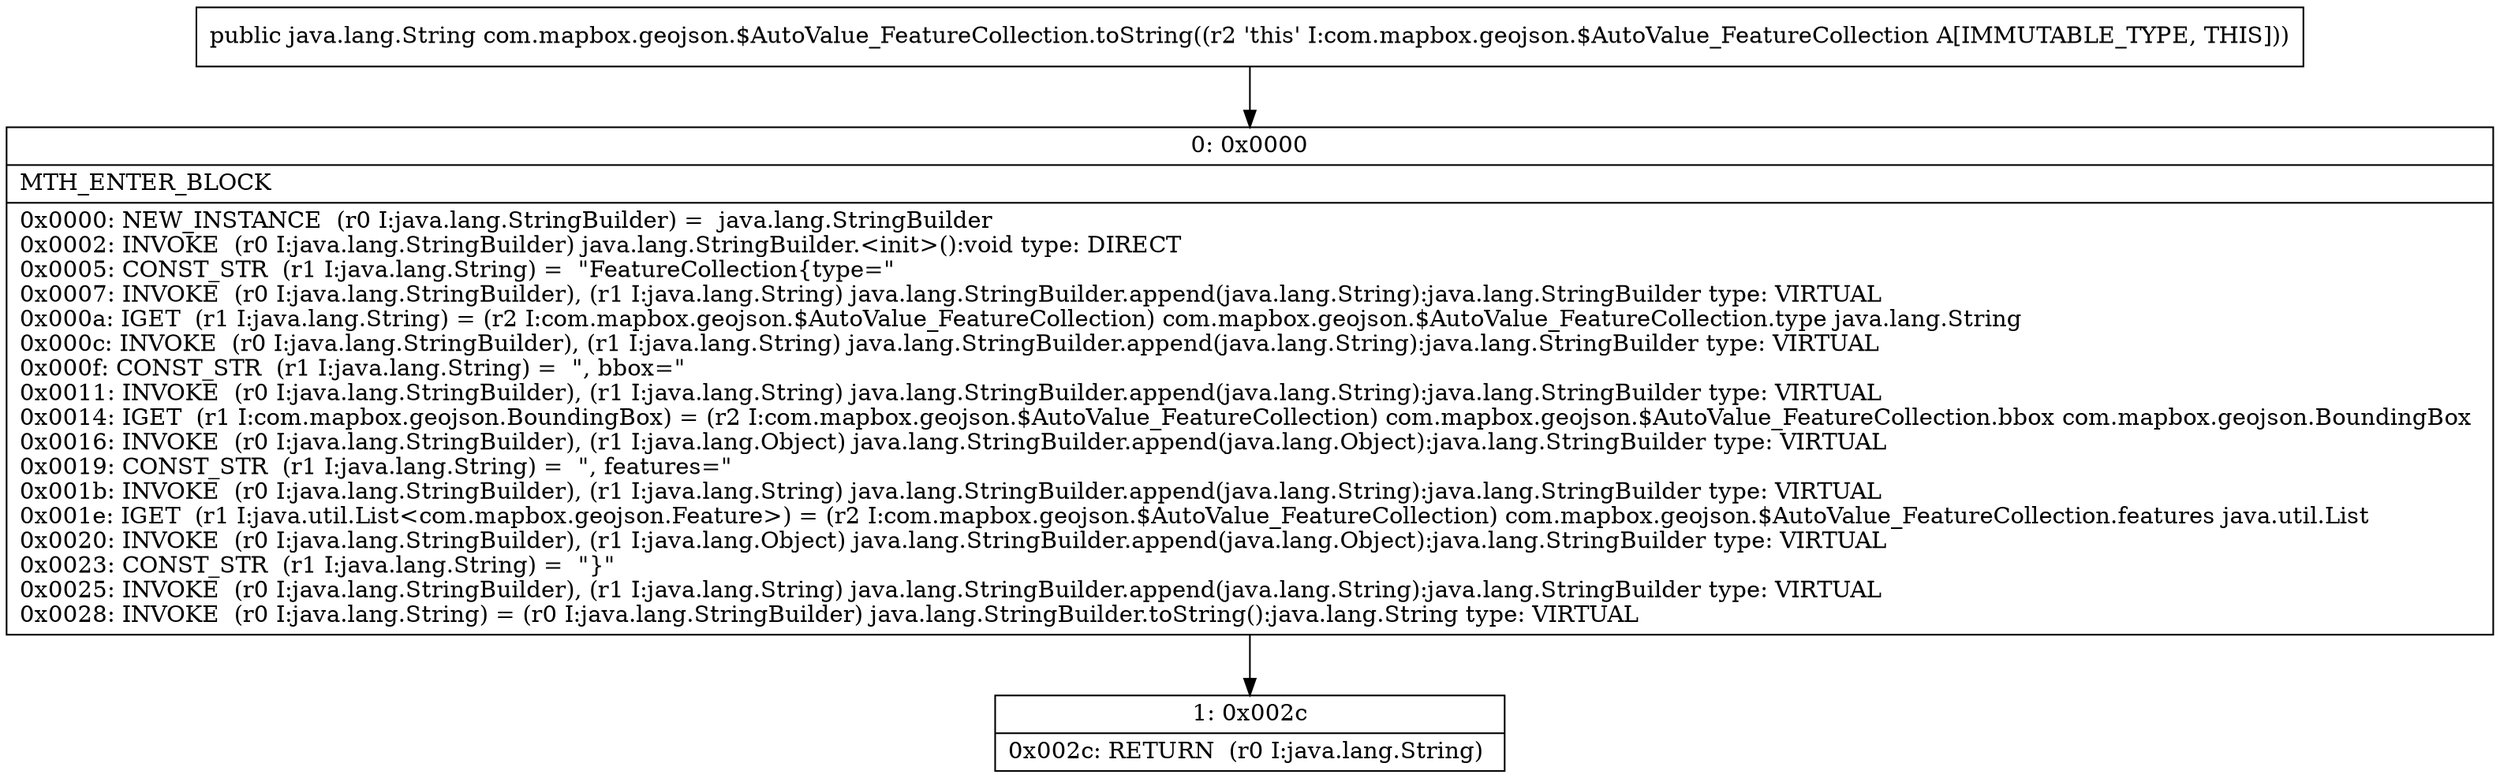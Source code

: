 digraph "CFG forcom.mapbox.geojson.$AutoValue_FeatureCollection.toString()Ljava\/lang\/String;" {
Node_0 [shape=record,label="{0\:\ 0x0000|MTH_ENTER_BLOCK\l|0x0000: NEW_INSTANCE  (r0 I:java.lang.StringBuilder) =  java.lang.StringBuilder \l0x0002: INVOKE  (r0 I:java.lang.StringBuilder) java.lang.StringBuilder.\<init\>():void type: DIRECT \l0x0005: CONST_STR  (r1 I:java.lang.String) =  \"FeatureCollection\{type=\" \l0x0007: INVOKE  (r0 I:java.lang.StringBuilder), (r1 I:java.lang.String) java.lang.StringBuilder.append(java.lang.String):java.lang.StringBuilder type: VIRTUAL \l0x000a: IGET  (r1 I:java.lang.String) = (r2 I:com.mapbox.geojson.$AutoValue_FeatureCollection) com.mapbox.geojson.$AutoValue_FeatureCollection.type java.lang.String \l0x000c: INVOKE  (r0 I:java.lang.StringBuilder), (r1 I:java.lang.String) java.lang.StringBuilder.append(java.lang.String):java.lang.StringBuilder type: VIRTUAL \l0x000f: CONST_STR  (r1 I:java.lang.String) =  \", bbox=\" \l0x0011: INVOKE  (r0 I:java.lang.StringBuilder), (r1 I:java.lang.String) java.lang.StringBuilder.append(java.lang.String):java.lang.StringBuilder type: VIRTUAL \l0x0014: IGET  (r1 I:com.mapbox.geojson.BoundingBox) = (r2 I:com.mapbox.geojson.$AutoValue_FeatureCollection) com.mapbox.geojson.$AutoValue_FeatureCollection.bbox com.mapbox.geojson.BoundingBox \l0x0016: INVOKE  (r0 I:java.lang.StringBuilder), (r1 I:java.lang.Object) java.lang.StringBuilder.append(java.lang.Object):java.lang.StringBuilder type: VIRTUAL \l0x0019: CONST_STR  (r1 I:java.lang.String) =  \", features=\" \l0x001b: INVOKE  (r0 I:java.lang.StringBuilder), (r1 I:java.lang.String) java.lang.StringBuilder.append(java.lang.String):java.lang.StringBuilder type: VIRTUAL \l0x001e: IGET  (r1 I:java.util.List\<com.mapbox.geojson.Feature\>) = (r2 I:com.mapbox.geojson.$AutoValue_FeatureCollection) com.mapbox.geojson.$AutoValue_FeatureCollection.features java.util.List \l0x0020: INVOKE  (r0 I:java.lang.StringBuilder), (r1 I:java.lang.Object) java.lang.StringBuilder.append(java.lang.Object):java.lang.StringBuilder type: VIRTUAL \l0x0023: CONST_STR  (r1 I:java.lang.String) =  \"\}\" \l0x0025: INVOKE  (r0 I:java.lang.StringBuilder), (r1 I:java.lang.String) java.lang.StringBuilder.append(java.lang.String):java.lang.StringBuilder type: VIRTUAL \l0x0028: INVOKE  (r0 I:java.lang.String) = (r0 I:java.lang.StringBuilder) java.lang.StringBuilder.toString():java.lang.String type: VIRTUAL \l}"];
Node_1 [shape=record,label="{1\:\ 0x002c|0x002c: RETURN  (r0 I:java.lang.String) \l}"];
MethodNode[shape=record,label="{public java.lang.String com.mapbox.geojson.$AutoValue_FeatureCollection.toString((r2 'this' I:com.mapbox.geojson.$AutoValue_FeatureCollection A[IMMUTABLE_TYPE, THIS])) }"];
MethodNode -> Node_0;
Node_0 -> Node_1;
}

